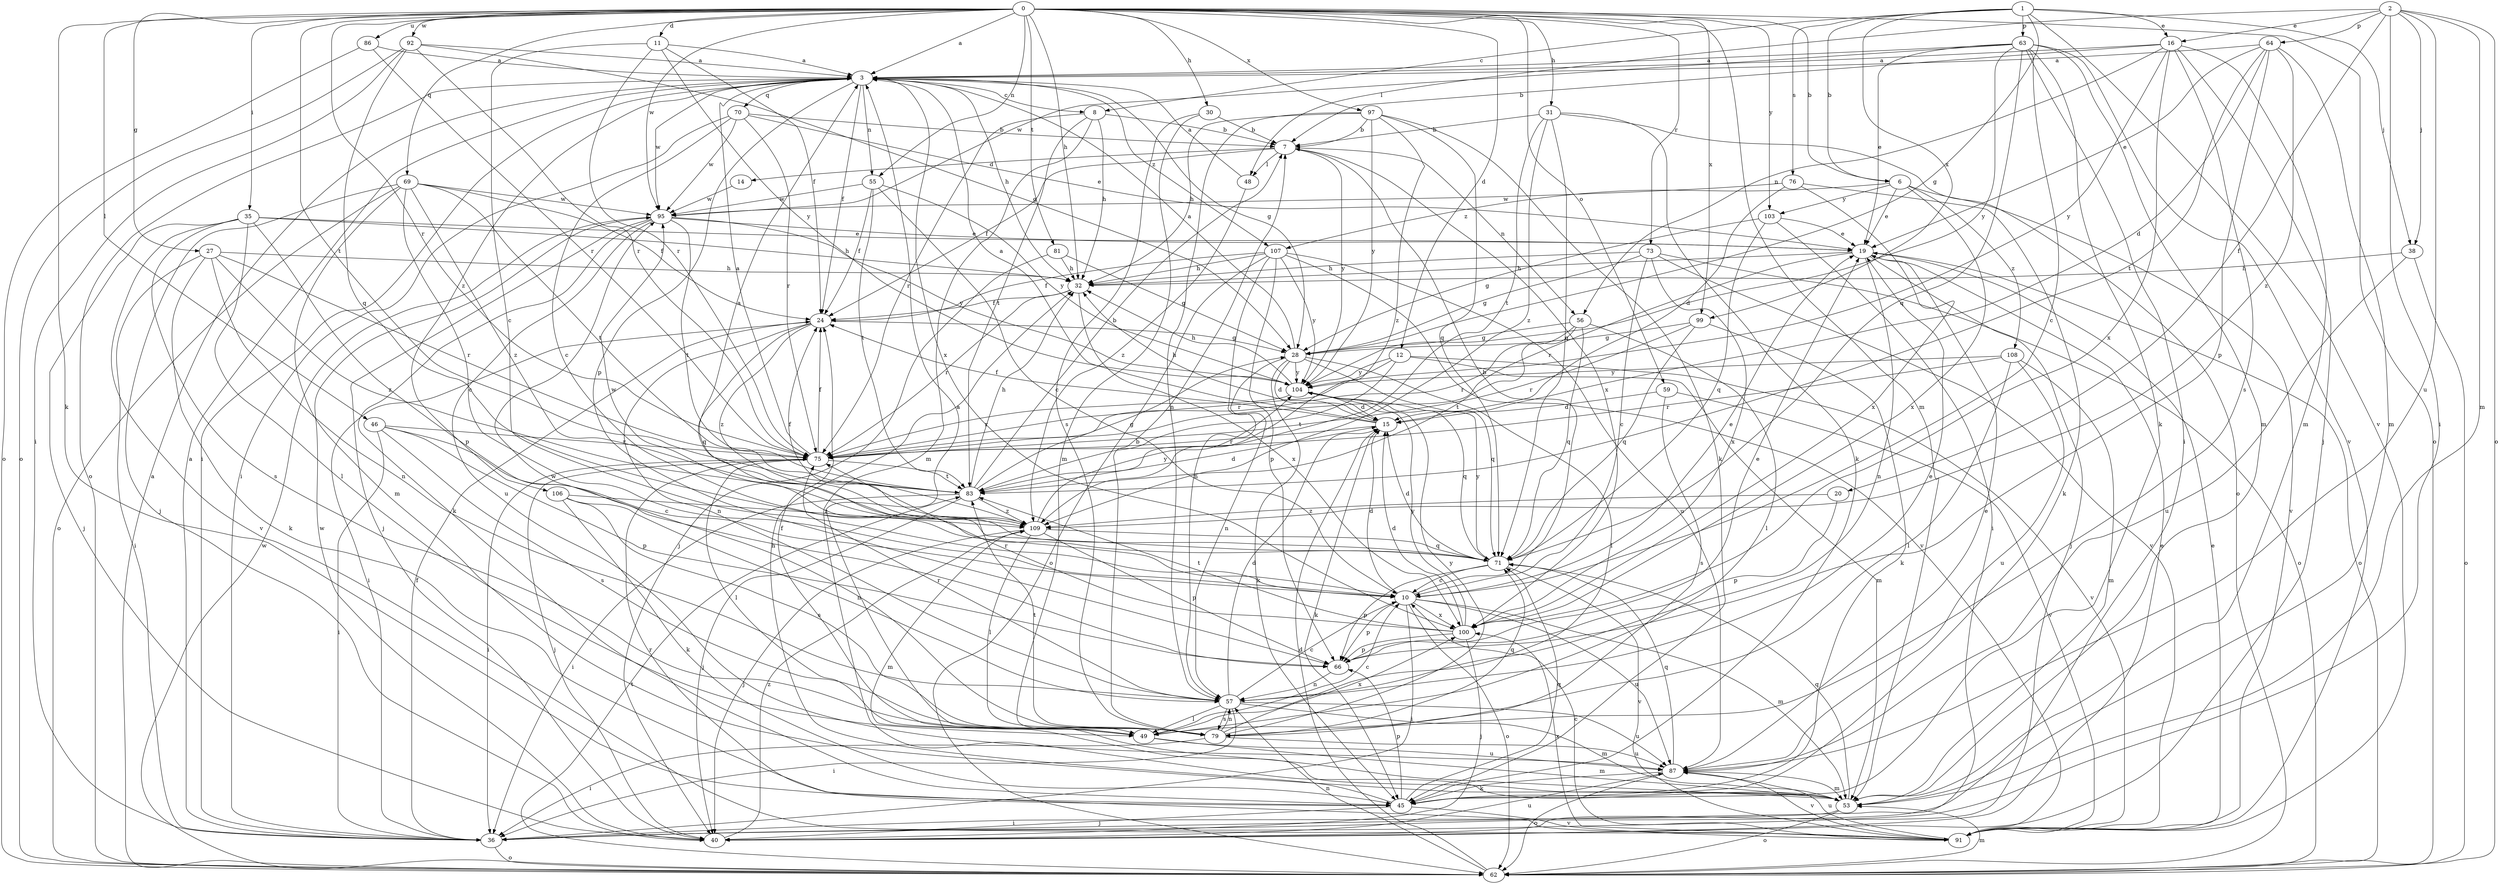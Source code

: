 strict digraph  {
0;
1;
2;
3;
6;
7;
8;
10;
11;
12;
14;
15;
16;
19;
20;
24;
27;
28;
30;
31;
32;
35;
36;
38;
40;
45;
46;
48;
49;
53;
55;
56;
57;
59;
62;
63;
64;
66;
69;
70;
71;
73;
75;
76;
79;
81;
83;
86;
87;
91;
92;
95;
97;
99;
100;
103;
104;
106;
107;
108;
109;
0 -> 3  [label=a];
0 -> 6  [label=b];
0 -> 11  [label=d];
0 -> 12  [label=d];
0 -> 27  [label=g];
0 -> 30  [label=h];
0 -> 31  [label=h];
0 -> 32  [label=h];
0 -> 35  [label=i];
0 -> 45  [label=k];
0 -> 46  [label=l];
0 -> 53  [label=m];
0 -> 55  [label=n];
0 -> 59  [label=o];
0 -> 62  [label=o];
0 -> 69  [label=q];
0 -> 73  [label=r];
0 -> 75  [label=r];
0 -> 81  [label=t];
0 -> 83  [label=t];
0 -> 86  [label=u];
0 -> 92  [label=w];
0 -> 95  [label=w];
0 -> 97  [label=x];
0 -> 99  [label=x];
0 -> 103  [label=y];
1 -> 6  [label=b];
1 -> 8  [label=c];
1 -> 16  [label=e];
1 -> 28  [label=g];
1 -> 38  [label=j];
1 -> 63  [label=p];
1 -> 76  [label=s];
1 -> 91  [label=v];
1 -> 99  [label=x];
2 -> 16  [label=e];
2 -> 20  [label=f];
2 -> 36  [label=i];
2 -> 38  [label=j];
2 -> 48  [label=l];
2 -> 53  [label=m];
2 -> 62  [label=o];
2 -> 64  [label=p];
2 -> 87  [label=u];
3 -> 8  [label=c];
3 -> 24  [label=f];
3 -> 28  [label=g];
3 -> 32  [label=h];
3 -> 36  [label=i];
3 -> 55  [label=n];
3 -> 62  [label=o];
3 -> 66  [label=p];
3 -> 70  [label=q];
3 -> 95  [label=w];
3 -> 100  [label=x];
3 -> 106  [label=z];
3 -> 107  [label=z];
6 -> 19  [label=e];
6 -> 91  [label=v];
6 -> 100  [label=x];
6 -> 103  [label=y];
6 -> 107  [label=z];
6 -> 108  [label=z];
7 -> 14  [label=d];
7 -> 24  [label=f];
7 -> 48  [label=l];
7 -> 56  [label=n];
7 -> 100  [label=x];
7 -> 104  [label=y];
8 -> 7  [label=b];
8 -> 32  [label=h];
8 -> 53  [label=m];
8 -> 75  [label=r];
8 -> 83  [label=t];
10 -> 7  [label=b];
10 -> 15  [label=d];
10 -> 19  [label=e];
10 -> 36  [label=i];
10 -> 53  [label=m];
10 -> 62  [label=o];
10 -> 66  [label=p];
10 -> 87  [label=u];
10 -> 100  [label=x];
11 -> 3  [label=a];
11 -> 10  [label=c];
11 -> 24  [label=f];
11 -> 75  [label=r];
11 -> 104  [label=y];
12 -> 53  [label=m];
12 -> 75  [label=r];
12 -> 83  [label=t];
12 -> 91  [label=v];
12 -> 104  [label=y];
14 -> 95  [label=w];
15 -> 3  [label=a];
15 -> 24  [label=f];
15 -> 32  [label=h];
15 -> 45  [label=k];
15 -> 75  [label=r];
16 -> 3  [label=a];
16 -> 7  [label=b];
16 -> 40  [label=j];
16 -> 53  [label=m];
16 -> 56  [label=n];
16 -> 79  [label=s];
16 -> 100  [label=x];
16 -> 104  [label=y];
19 -> 32  [label=h];
19 -> 40  [label=j];
19 -> 57  [label=n];
19 -> 62  [label=o];
19 -> 75  [label=r];
20 -> 66  [label=p];
20 -> 109  [label=z];
24 -> 28  [label=g];
24 -> 36  [label=i];
24 -> 57  [label=n];
24 -> 71  [label=q];
24 -> 109  [label=z];
27 -> 32  [label=h];
27 -> 36  [label=i];
27 -> 45  [label=k];
27 -> 57  [label=n];
27 -> 75  [label=r];
27 -> 109  [label=z];
28 -> 3  [label=a];
28 -> 15  [label=d];
28 -> 45  [label=k];
28 -> 49  [label=l];
28 -> 57  [label=n];
28 -> 71  [label=q];
28 -> 104  [label=y];
30 -> 7  [label=b];
30 -> 53  [label=m];
30 -> 79  [label=s];
31 -> 7  [label=b];
31 -> 45  [label=k];
31 -> 62  [label=o];
31 -> 71  [label=q];
31 -> 83  [label=t];
31 -> 109  [label=z];
32 -> 24  [label=f];
32 -> 75  [label=r];
32 -> 100  [label=x];
35 -> 19  [label=e];
35 -> 32  [label=h];
35 -> 40  [label=j];
35 -> 49  [label=l];
35 -> 66  [label=p];
35 -> 79  [label=s];
35 -> 91  [label=v];
36 -> 3  [label=a];
36 -> 24  [label=f];
36 -> 62  [label=o];
38 -> 32  [label=h];
38 -> 62  [label=o];
38 -> 87  [label=u];
40 -> 19  [label=e];
40 -> 87  [label=u];
40 -> 95  [label=w];
40 -> 109  [label=z];
45 -> 32  [label=h];
45 -> 40  [label=j];
45 -> 66  [label=p];
45 -> 71  [label=q];
45 -> 91  [label=v];
46 -> 10  [label=c];
46 -> 36  [label=i];
46 -> 66  [label=p];
46 -> 75  [label=r];
46 -> 79  [label=s];
48 -> 3  [label=a];
48 -> 109  [label=z];
49 -> 3  [label=a];
49 -> 10  [label=c];
49 -> 24  [label=f];
49 -> 53  [label=m];
49 -> 87  [label=u];
53 -> 36  [label=i];
53 -> 62  [label=o];
53 -> 71  [label=q];
55 -> 10  [label=c];
55 -> 24  [label=f];
55 -> 83  [label=t];
55 -> 95  [label=w];
55 -> 104  [label=y];
56 -> 28  [label=g];
56 -> 49  [label=l];
56 -> 71  [label=q];
56 -> 75  [label=r];
56 -> 83  [label=t];
57 -> 10  [label=c];
57 -> 15  [label=d];
57 -> 19  [label=e];
57 -> 36  [label=i];
57 -> 49  [label=l];
57 -> 53  [label=m];
57 -> 75  [label=r];
57 -> 79  [label=s];
57 -> 87  [label=u];
59 -> 15  [label=d];
59 -> 79  [label=s];
59 -> 91  [label=v];
62 -> 3  [label=a];
62 -> 15  [label=d];
62 -> 53  [label=m];
62 -> 57  [label=n];
62 -> 83  [label=t];
62 -> 95  [label=w];
63 -> 3  [label=a];
63 -> 10  [label=c];
63 -> 19  [label=e];
63 -> 36  [label=i];
63 -> 45  [label=k];
63 -> 53  [label=m];
63 -> 71  [label=q];
63 -> 91  [label=v];
63 -> 95  [label=w];
63 -> 104  [label=y];
64 -> 3  [label=a];
64 -> 15  [label=d];
64 -> 19  [label=e];
64 -> 53  [label=m];
64 -> 66  [label=p];
64 -> 83  [label=t];
64 -> 109  [label=z];
66 -> 19  [label=e];
66 -> 57  [label=n];
69 -> 10  [label=c];
69 -> 24  [label=f];
69 -> 40  [label=j];
69 -> 53  [label=m];
69 -> 62  [label=o];
69 -> 83  [label=t];
69 -> 95  [label=w];
69 -> 109  [label=z];
70 -> 7  [label=b];
70 -> 10  [label=c];
70 -> 19  [label=e];
70 -> 36  [label=i];
70 -> 75  [label=r];
70 -> 95  [label=w];
71 -> 10  [label=c];
71 -> 15  [label=d];
71 -> 66  [label=p];
71 -> 91  [label=v];
71 -> 95  [label=w];
71 -> 104  [label=y];
73 -> 10  [label=c];
73 -> 28  [label=g];
73 -> 32  [label=h];
73 -> 62  [label=o];
73 -> 91  [label=v];
73 -> 100  [label=x];
75 -> 3  [label=a];
75 -> 24  [label=f];
75 -> 36  [label=i];
75 -> 40  [label=j];
75 -> 49  [label=l];
75 -> 83  [label=t];
76 -> 15  [label=d];
76 -> 45  [label=k];
76 -> 95  [label=w];
76 -> 100  [label=x];
79 -> 7  [label=b];
79 -> 36  [label=i];
79 -> 57  [label=n];
79 -> 71  [label=q];
79 -> 83  [label=t];
79 -> 87  [label=u];
79 -> 95  [label=w];
79 -> 100  [label=x];
79 -> 104  [label=y];
81 -> 28  [label=g];
81 -> 32  [label=h];
81 -> 40  [label=j];
83 -> 7  [label=b];
83 -> 15  [label=d];
83 -> 28  [label=g];
83 -> 32  [label=h];
83 -> 36  [label=i];
83 -> 40  [label=j];
83 -> 109  [label=z];
86 -> 3  [label=a];
86 -> 62  [label=o];
86 -> 75  [label=r];
87 -> 19  [label=e];
87 -> 45  [label=k];
87 -> 53  [label=m];
87 -> 62  [label=o];
87 -> 71  [label=q];
87 -> 91  [label=v];
91 -> 10  [label=c];
91 -> 19  [label=e];
91 -> 75  [label=r];
91 -> 87  [label=u];
91 -> 100  [label=x];
92 -> 3  [label=a];
92 -> 28  [label=g];
92 -> 36  [label=i];
92 -> 62  [label=o];
92 -> 71  [label=q];
92 -> 75  [label=r];
95 -> 19  [label=e];
95 -> 40  [label=j];
95 -> 45  [label=k];
95 -> 83  [label=t];
95 -> 87  [label=u];
95 -> 104  [label=y];
97 -> 7  [label=b];
97 -> 32  [label=h];
97 -> 45  [label=k];
97 -> 57  [label=n];
97 -> 71  [label=q];
97 -> 104  [label=y];
97 -> 109  [label=z];
99 -> 28  [label=g];
99 -> 45  [label=k];
99 -> 71  [label=q];
99 -> 75  [label=r];
100 -> 15  [label=d];
100 -> 40  [label=j];
100 -> 66  [label=p];
100 -> 75  [label=r];
100 -> 83  [label=t];
100 -> 104  [label=y];
103 -> 19  [label=e];
103 -> 28  [label=g];
103 -> 36  [label=i];
103 -> 71  [label=q];
104 -> 15  [label=d];
104 -> 32  [label=h];
104 -> 71  [label=q];
104 -> 75  [label=r];
106 -> 45  [label=k];
106 -> 57  [label=n];
106 -> 79  [label=s];
106 -> 109  [label=z];
107 -> 24  [label=f];
107 -> 32  [label=h];
107 -> 57  [label=n];
107 -> 62  [label=o];
107 -> 66  [label=p];
107 -> 87  [label=u];
107 -> 91  [label=v];
107 -> 104  [label=y];
108 -> 49  [label=l];
108 -> 53  [label=m];
108 -> 75  [label=r];
108 -> 87  [label=u];
108 -> 104  [label=y];
109 -> 3  [label=a];
109 -> 24  [label=f];
109 -> 40  [label=j];
109 -> 49  [label=l];
109 -> 53  [label=m];
109 -> 66  [label=p];
109 -> 71  [label=q];
109 -> 104  [label=y];
}
